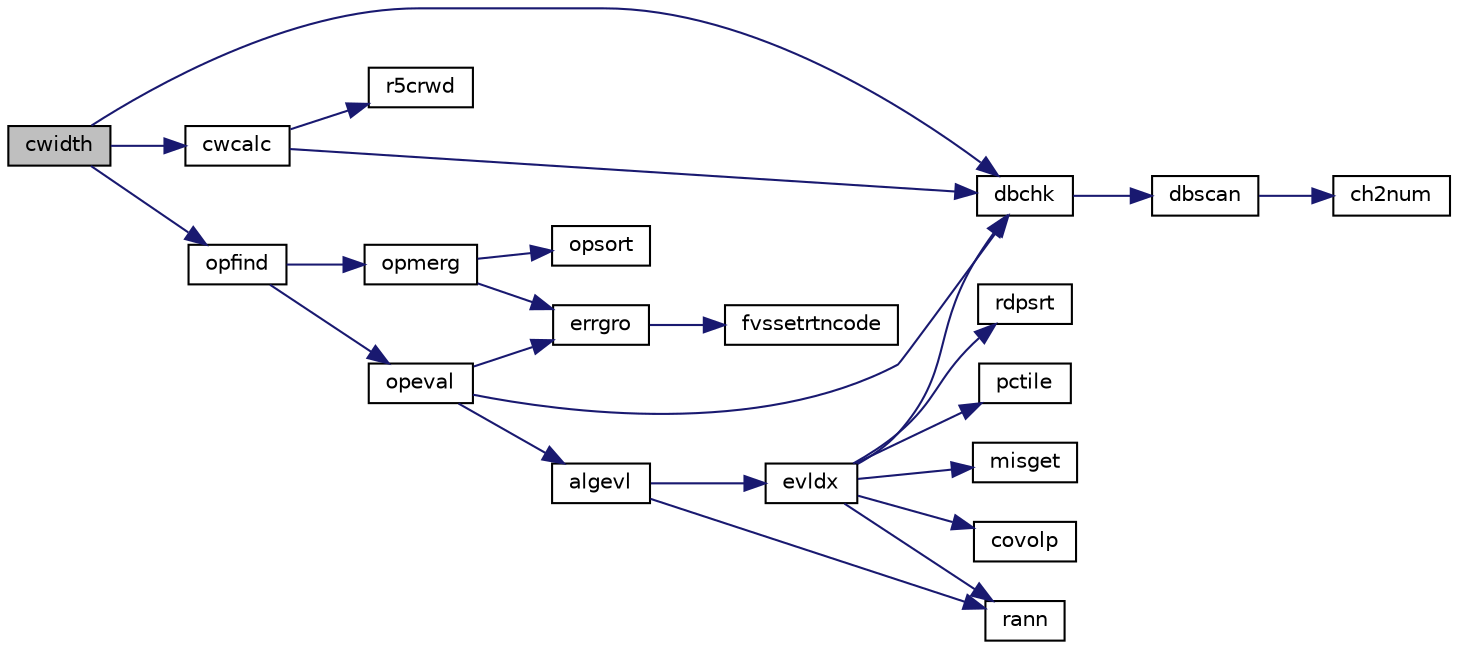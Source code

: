 digraph "cwidth"
{
  edge [fontname="Helvetica",fontsize="10",labelfontname="Helvetica",labelfontsize="10"];
  node [fontname="Helvetica",fontsize="10",shape=record];
  rankdir="LR";
  Node1 [label="cwidth",height=0.2,width=0.4,color="black", fillcolor="grey75", style="filled", fontcolor="black"];
  Node1 -> Node2 [color="midnightblue",fontsize="10",style="solid",fontname="Helvetica"];
  Node2 [label="dbchk",height=0.2,width=0.4,color="black", fillcolor="white", style="filled",URL="$dbchk_8f.html#a50e82b8d87ebaeb63d8e1abab05bc20b"];
  Node2 -> Node3 [color="midnightblue",fontsize="10",style="solid",fontname="Helvetica"];
  Node3 [label="dbscan",height=0.2,width=0.4,color="black", fillcolor="white", style="filled",URL="$dbscan_8f.html#a18f1eb65a1dbf6141e44b1ac4a10757e"];
  Node3 -> Node4 [color="midnightblue",fontsize="10",style="solid",fontname="Helvetica"];
  Node4 [label="ch2num",height=0.2,width=0.4,color="black", fillcolor="white", style="filled",URL="$ch2num_8f.html#acc5a9987290b4e6c8cfe65bd2cd93540"];
  Node1 -> Node5 [color="midnightblue",fontsize="10",style="solid",fontname="Helvetica"];
  Node5 [label="cwcalc",height=0.2,width=0.4,color="black", fillcolor="white", style="filled",URL="$cwcalc_8f.html#a3a7e3cf740d655c98886be9bb41ac3b0"];
  Node5 -> Node2 [color="midnightblue",fontsize="10",style="solid",fontname="Helvetica"];
  Node5 -> Node6 [color="midnightblue",fontsize="10",style="solid",fontname="Helvetica"];
  Node6 [label="r5crwd",height=0.2,width=0.4,color="black", fillcolor="white", style="filled",URL="$r5crwd_8f.html#a668be91dcc78c597068000594129da1a"];
  Node1 -> Node7 [color="midnightblue",fontsize="10",style="solid",fontname="Helvetica"];
  Node7 [label="opfind",height=0.2,width=0.4,color="black", fillcolor="white", style="filled",URL="$opfind_8f.html#a324ef558c0f597354b656e718563559e"];
  Node7 -> Node8 [color="midnightblue",fontsize="10",style="solid",fontname="Helvetica"];
  Node8 [label="opmerg",height=0.2,width=0.4,color="black", fillcolor="white", style="filled",URL="$opmerg_8f.html#a5d8719ff40889d676ef5684c77e348bf"];
  Node8 -> Node9 [color="midnightblue",fontsize="10",style="solid",fontname="Helvetica"];
  Node9 [label="errgro",height=0.2,width=0.4,color="black", fillcolor="white", style="filled",URL="$errgro_8f.html#a638bc8982f252f2894cb512c31d9890a"];
  Node9 -> Node10 [color="midnightblue",fontsize="10",style="solid",fontname="Helvetica"];
  Node10 [label="fvssetrtncode",height=0.2,width=0.4,color="black", fillcolor="white", style="filled",URL="$cmdline_8f.html#a079170808ee3336a99645e9e57dfe5a9"];
  Node8 -> Node11 [color="midnightblue",fontsize="10",style="solid",fontname="Helvetica"];
  Node11 [label="opsort",height=0.2,width=0.4,color="black", fillcolor="white", style="filled",URL="$opsort_8f.html#a6681e6cd0f66844e47a1ea085ef16452"];
  Node7 -> Node12 [color="midnightblue",fontsize="10",style="solid",fontname="Helvetica"];
  Node12 [label="opeval",height=0.2,width=0.4,color="black", fillcolor="white", style="filled",URL="$opeval_8f.html#a7f578a6ee493fc264a7af83a1fbdb14f"];
  Node12 -> Node2 [color="midnightblue",fontsize="10",style="solid",fontname="Helvetica"];
  Node12 -> Node13 [color="midnightblue",fontsize="10",style="solid",fontname="Helvetica"];
  Node13 [label="algevl",height=0.2,width=0.4,color="black", fillcolor="white", style="filled",URL="$algevl_8f.html#af247fcf48bbb347b22ae4f542c7b8ff4"];
  Node13 -> Node14 [color="midnightblue",fontsize="10",style="solid",fontname="Helvetica"];
  Node14 [label="rann",height=0.2,width=0.4,color="black", fillcolor="white", style="filled",URL="$rann_8f.html#adcf580f559b80223c24308901aeda3c0"];
  Node13 -> Node15 [color="midnightblue",fontsize="10",style="solid",fontname="Helvetica"];
  Node15 [label="evldx",height=0.2,width=0.4,color="black", fillcolor="white", style="filled",URL="$evldx_8f.html#adb0d63ac59f362dfb6e7b6cf34509669"];
  Node15 -> Node14 [color="midnightblue",fontsize="10",style="solid",fontname="Helvetica"];
  Node15 -> Node2 [color="midnightblue",fontsize="10",style="solid",fontname="Helvetica"];
  Node15 -> Node16 [color="midnightblue",fontsize="10",style="solid",fontname="Helvetica"];
  Node16 [label="misget",height=0.2,width=0.4,color="black", fillcolor="white", style="filled",URL="$misget_8f.html#a1287765232a4e41af838bb4967b34007"];
  Node15 -> Node17 [color="midnightblue",fontsize="10",style="solid",fontname="Helvetica"];
  Node17 [label="covolp",height=0.2,width=0.4,color="black", fillcolor="white", style="filled",URL="$covolp_8f.html#a03e184cd2613360b70dd021f8da2f5d6"];
  Node15 -> Node18 [color="midnightblue",fontsize="10",style="solid",fontname="Helvetica"];
  Node18 [label="rdpsrt",height=0.2,width=0.4,color="black", fillcolor="white", style="filled",URL="$rdpsrt_8f.html#a0f0c79b72af19ed56f74ee89ecae6877"];
  Node15 -> Node19 [color="midnightblue",fontsize="10",style="solid",fontname="Helvetica"];
  Node19 [label="pctile",height=0.2,width=0.4,color="black", fillcolor="white", style="filled",URL="$pctile_8f.html#a12d7263064b7cef81de7e72852800b83"];
  Node12 -> Node9 [color="midnightblue",fontsize="10",style="solid",fontname="Helvetica"];
}
